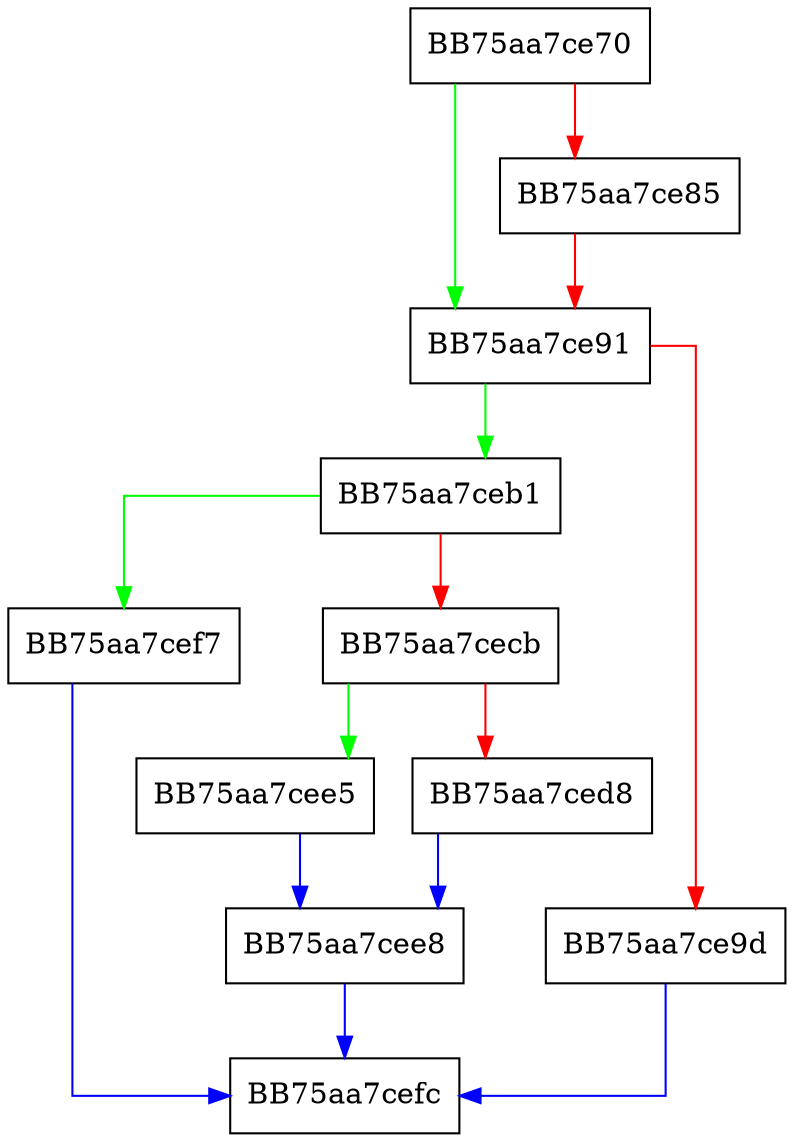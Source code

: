 digraph aggregator_give_vinfos {
  node [shape="box"];
  graph [splines=ortho];
  BB75aa7ce70 -> BB75aa7ce91 [color="green"];
  BB75aa7ce70 -> BB75aa7ce85 [color="red"];
  BB75aa7ce85 -> BB75aa7ce91 [color="red"];
  BB75aa7ce91 -> BB75aa7ceb1 [color="green"];
  BB75aa7ce91 -> BB75aa7ce9d [color="red"];
  BB75aa7ce9d -> BB75aa7cefc [color="blue"];
  BB75aa7ceb1 -> BB75aa7cef7 [color="green"];
  BB75aa7ceb1 -> BB75aa7cecb [color="red"];
  BB75aa7cecb -> BB75aa7cee5 [color="green"];
  BB75aa7cecb -> BB75aa7ced8 [color="red"];
  BB75aa7ced8 -> BB75aa7cee8 [color="blue"];
  BB75aa7cee5 -> BB75aa7cee8 [color="blue"];
  BB75aa7cee8 -> BB75aa7cefc [color="blue"];
  BB75aa7cef7 -> BB75aa7cefc [color="blue"];
}